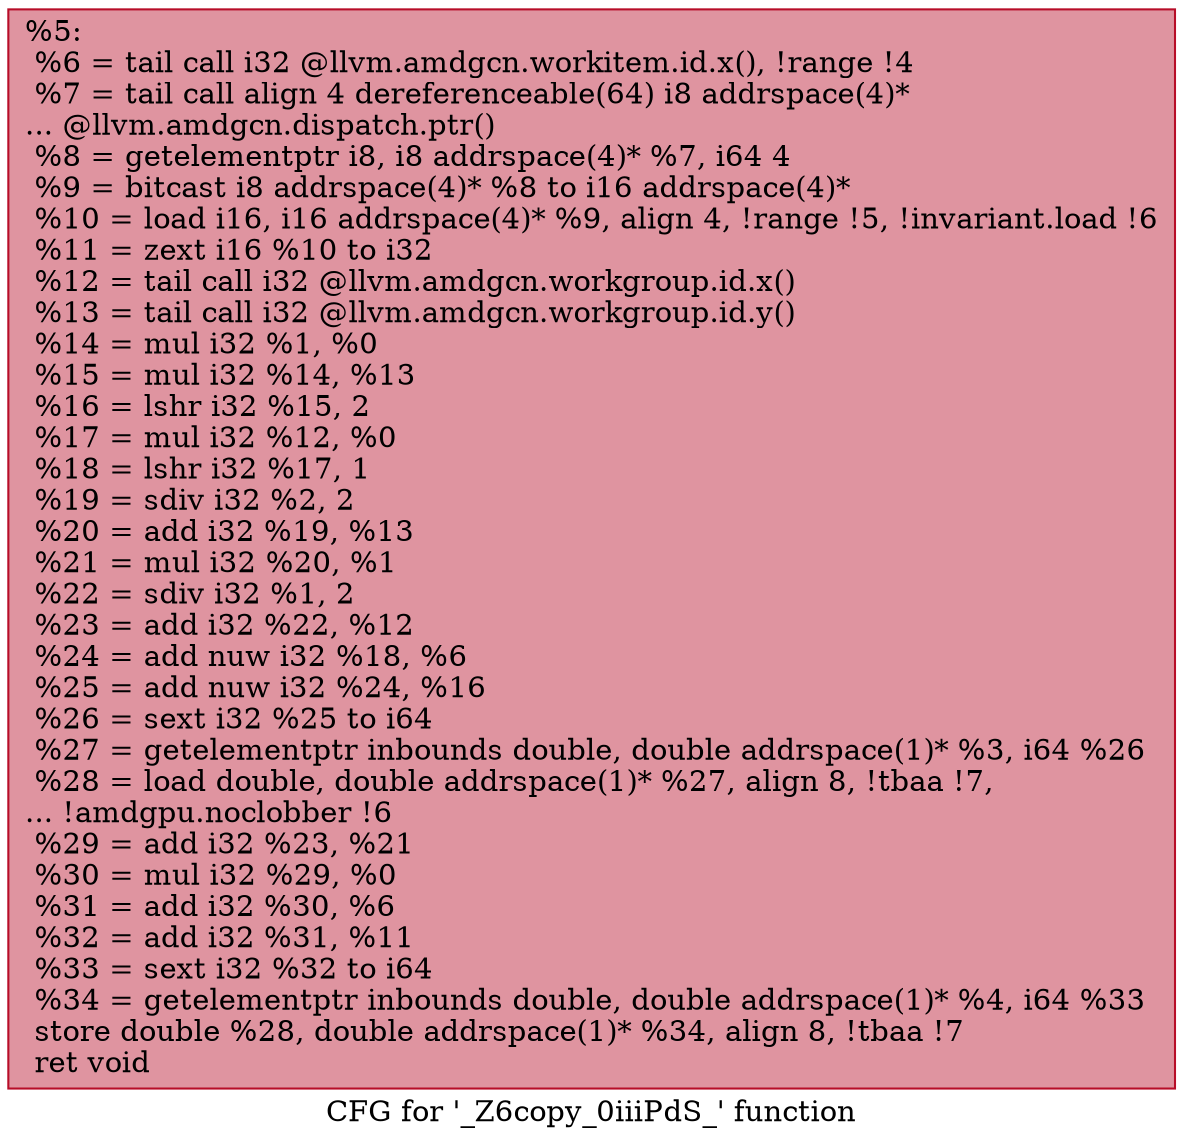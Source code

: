 digraph "CFG for '_Z6copy_0iiiPdS_' function" {
	label="CFG for '_Z6copy_0iiiPdS_' function";

	Node0x46671a0 [shape=record,color="#b70d28ff", style=filled, fillcolor="#b70d2870",label="{%5:\l  %6 = tail call i32 @llvm.amdgcn.workitem.id.x(), !range !4\l  %7 = tail call align 4 dereferenceable(64) i8 addrspace(4)*\l... @llvm.amdgcn.dispatch.ptr()\l  %8 = getelementptr i8, i8 addrspace(4)* %7, i64 4\l  %9 = bitcast i8 addrspace(4)* %8 to i16 addrspace(4)*\l  %10 = load i16, i16 addrspace(4)* %9, align 4, !range !5, !invariant.load !6\l  %11 = zext i16 %10 to i32\l  %12 = tail call i32 @llvm.amdgcn.workgroup.id.x()\l  %13 = tail call i32 @llvm.amdgcn.workgroup.id.y()\l  %14 = mul i32 %1, %0\l  %15 = mul i32 %14, %13\l  %16 = lshr i32 %15, 2\l  %17 = mul i32 %12, %0\l  %18 = lshr i32 %17, 1\l  %19 = sdiv i32 %2, 2\l  %20 = add i32 %19, %13\l  %21 = mul i32 %20, %1\l  %22 = sdiv i32 %1, 2\l  %23 = add i32 %22, %12\l  %24 = add nuw i32 %18, %6\l  %25 = add nuw i32 %24, %16\l  %26 = sext i32 %25 to i64\l  %27 = getelementptr inbounds double, double addrspace(1)* %3, i64 %26\l  %28 = load double, double addrspace(1)* %27, align 8, !tbaa !7,\l... !amdgpu.noclobber !6\l  %29 = add i32 %23, %21\l  %30 = mul i32 %29, %0\l  %31 = add i32 %30, %6\l  %32 = add i32 %31, %11\l  %33 = sext i32 %32 to i64\l  %34 = getelementptr inbounds double, double addrspace(1)* %4, i64 %33\l  store double %28, double addrspace(1)* %34, align 8, !tbaa !7\l  ret void\l}"];
}
